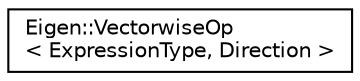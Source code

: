 digraph "Graphical Class Hierarchy"
{
  edge [fontname="Helvetica",fontsize="10",labelfontname="Helvetica",labelfontsize="10"];
  node [fontname="Helvetica",fontsize="10",shape=record];
  rankdir="LR";
  Node1 [label="Eigen::VectorwiseOp\l\< ExpressionType, Direction \>",height=0.2,width=0.4,color="black", fillcolor="white", style="filled",URL="$class_eigen_1_1_vectorwise_op.html",tooltip="Pseudo expression providing partial reduction operations. "];
}
